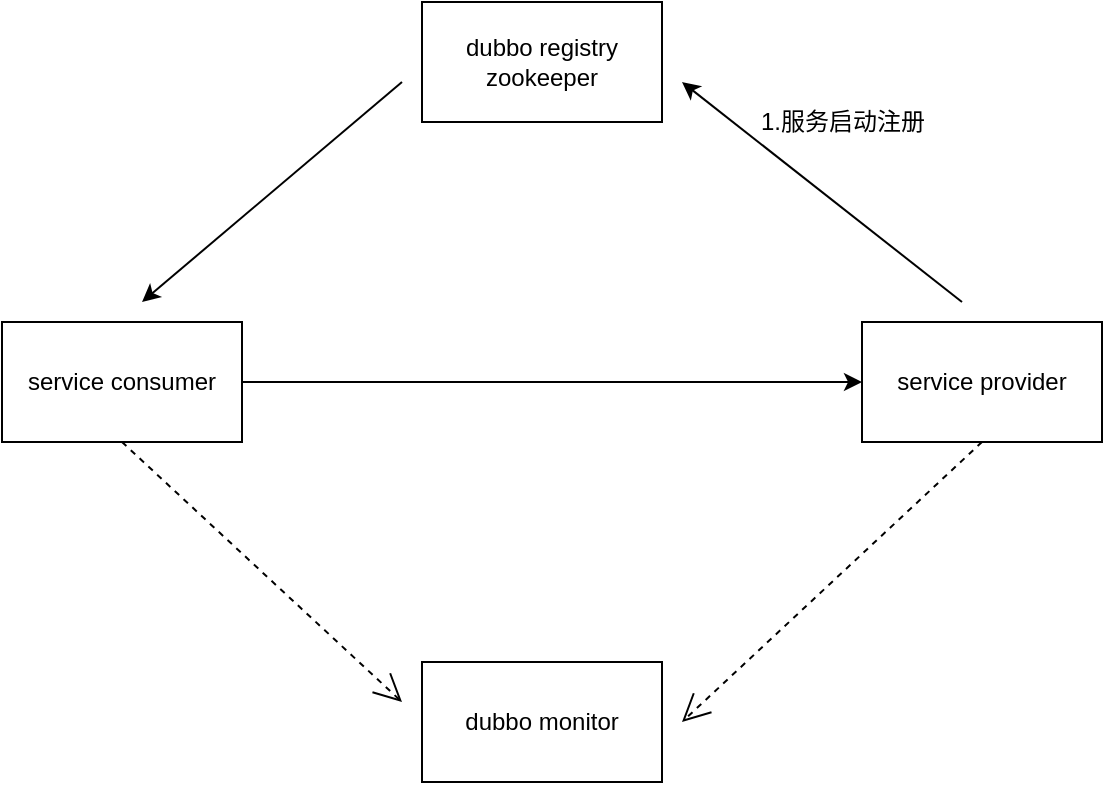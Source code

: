 <mxfile version="14.4.3" type="github">
  <diagram id="UI20G1BwGN98rU54cJ3p" name="Page-1">
    <mxGraphModel dx="894" dy="591" grid="1" gridSize="10" guides="1" tooltips="1" connect="1" arrows="1" fold="1" page="1" pageScale="1" pageWidth="827" pageHeight="1169" math="0" shadow="0">
      <root>
        <mxCell id="0" />
        <mxCell id="1" parent="0" />
        <mxCell id="YTdfWjDjwFr9F7x_YrVI-1" value="dubbo registry&lt;br&gt;zookeeper" style="rounded=0;whiteSpace=wrap;html=1;" vertex="1" parent="1">
          <mxGeometry x="320" y="120" width="120" height="60" as="geometry" />
        </mxCell>
        <mxCell id="YTdfWjDjwFr9F7x_YrVI-2" value="service consumer" style="rounded=0;whiteSpace=wrap;html=1;" vertex="1" parent="1">
          <mxGeometry x="110" y="280" width="120" height="60" as="geometry" />
        </mxCell>
        <mxCell id="YTdfWjDjwFr9F7x_YrVI-3" value="service provider" style="rounded=0;whiteSpace=wrap;html=1;" vertex="1" parent="1">
          <mxGeometry x="540" y="280" width="120" height="60" as="geometry" />
        </mxCell>
        <mxCell id="YTdfWjDjwFr9F7x_YrVI-4" value="dubbo monitor" style="rounded=0;whiteSpace=wrap;html=1;" vertex="1" parent="1">
          <mxGeometry x="320" y="450" width="120" height="60" as="geometry" />
        </mxCell>
        <mxCell id="YTdfWjDjwFr9F7x_YrVI-5" value="" style="endArrow=classic;html=1;" edge="1" parent="1">
          <mxGeometry width="50" height="50" relative="1" as="geometry">
            <mxPoint x="590" y="270" as="sourcePoint" />
            <mxPoint x="450" y="160" as="targetPoint" />
          </mxGeometry>
        </mxCell>
        <mxCell id="YTdfWjDjwFr9F7x_YrVI-6" value="" style="endArrow=classic;html=1;" edge="1" parent="1">
          <mxGeometry width="50" height="50" relative="1" as="geometry">
            <mxPoint x="310" y="160" as="sourcePoint" />
            <mxPoint x="180" y="270" as="targetPoint" />
          </mxGeometry>
        </mxCell>
        <mxCell id="YTdfWjDjwFr9F7x_YrVI-7" value="" style="endArrow=classic;html=1;exitX=1;exitY=0.5;exitDx=0;exitDy=0;entryX=0;entryY=0.5;entryDx=0;entryDy=0;" edge="1" parent="1" source="YTdfWjDjwFr9F7x_YrVI-2" target="YTdfWjDjwFr9F7x_YrVI-3">
          <mxGeometry width="50" height="50" relative="1" as="geometry">
            <mxPoint x="360" y="350" as="sourcePoint" />
            <mxPoint x="410" y="300" as="targetPoint" />
          </mxGeometry>
        </mxCell>
        <mxCell id="YTdfWjDjwFr9F7x_YrVI-8" value="" style="endArrow=open;endSize=12;dashed=1;html=1;exitX=0.5;exitY=1;exitDx=0;exitDy=0;" edge="1" parent="1" source="YTdfWjDjwFr9F7x_YrVI-2">
          <mxGeometry width="160" relative="1" as="geometry">
            <mxPoint x="300" y="370" as="sourcePoint" />
            <mxPoint x="310" y="470" as="targetPoint" />
          </mxGeometry>
        </mxCell>
        <mxCell id="YTdfWjDjwFr9F7x_YrVI-10" value="" style="endArrow=open;endSize=12;dashed=1;html=1;exitX=0.5;exitY=1;exitDx=0;exitDy=0;" edge="1" parent="1" source="YTdfWjDjwFr9F7x_YrVI-3">
          <mxGeometry width="160" relative="1" as="geometry">
            <mxPoint x="530" y="450" as="sourcePoint" />
            <mxPoint x="450" y="480" as="targetPoint" />
          </mxGeometry>
        </mxCell>
        <mxCell id="YTdfWjDjwFr9F7x_YrVI-11" value="1.服务启动注册" style="text;html=1;align=center;verticalAlign=middle;resizable=0;points=[];autosize=1;" vertex="1" parent="1">
          <mxGeometry x="480" y="170" width="100" height="20" as="geometry" />
        </mxCell>
      </root>
    </mxGraphModel>
  </diagram>
</mxfile>
